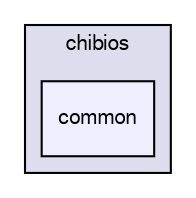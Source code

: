 digraph "sw/airborne/boards/tawaki/chibios/common" {
  compound=true
  node [ fontsize="10", fontname="FreeSans"];
  edge [ labelfontsize="10", labelfontname="FreeSans"];
  subgraph clusterdir_dde4e65440e7233a57508cfa01e8df78 {
    graph [ bgcolor="#ddddee", pencolor="black", label="chibios" fontname="FreeSans", fontsize="10", URL="dir_dde4e65440e7233a57508cfa01e8df78.html"]
  dir_604bffd62c56e3fa2802e400ae70b474 [shape=box, label="common", style="filled", fillcolor="#eeeeff", pencolor="black", URL="dir_604bffd62c56e3fa2802e400ae70b474.html"];
  }
}
